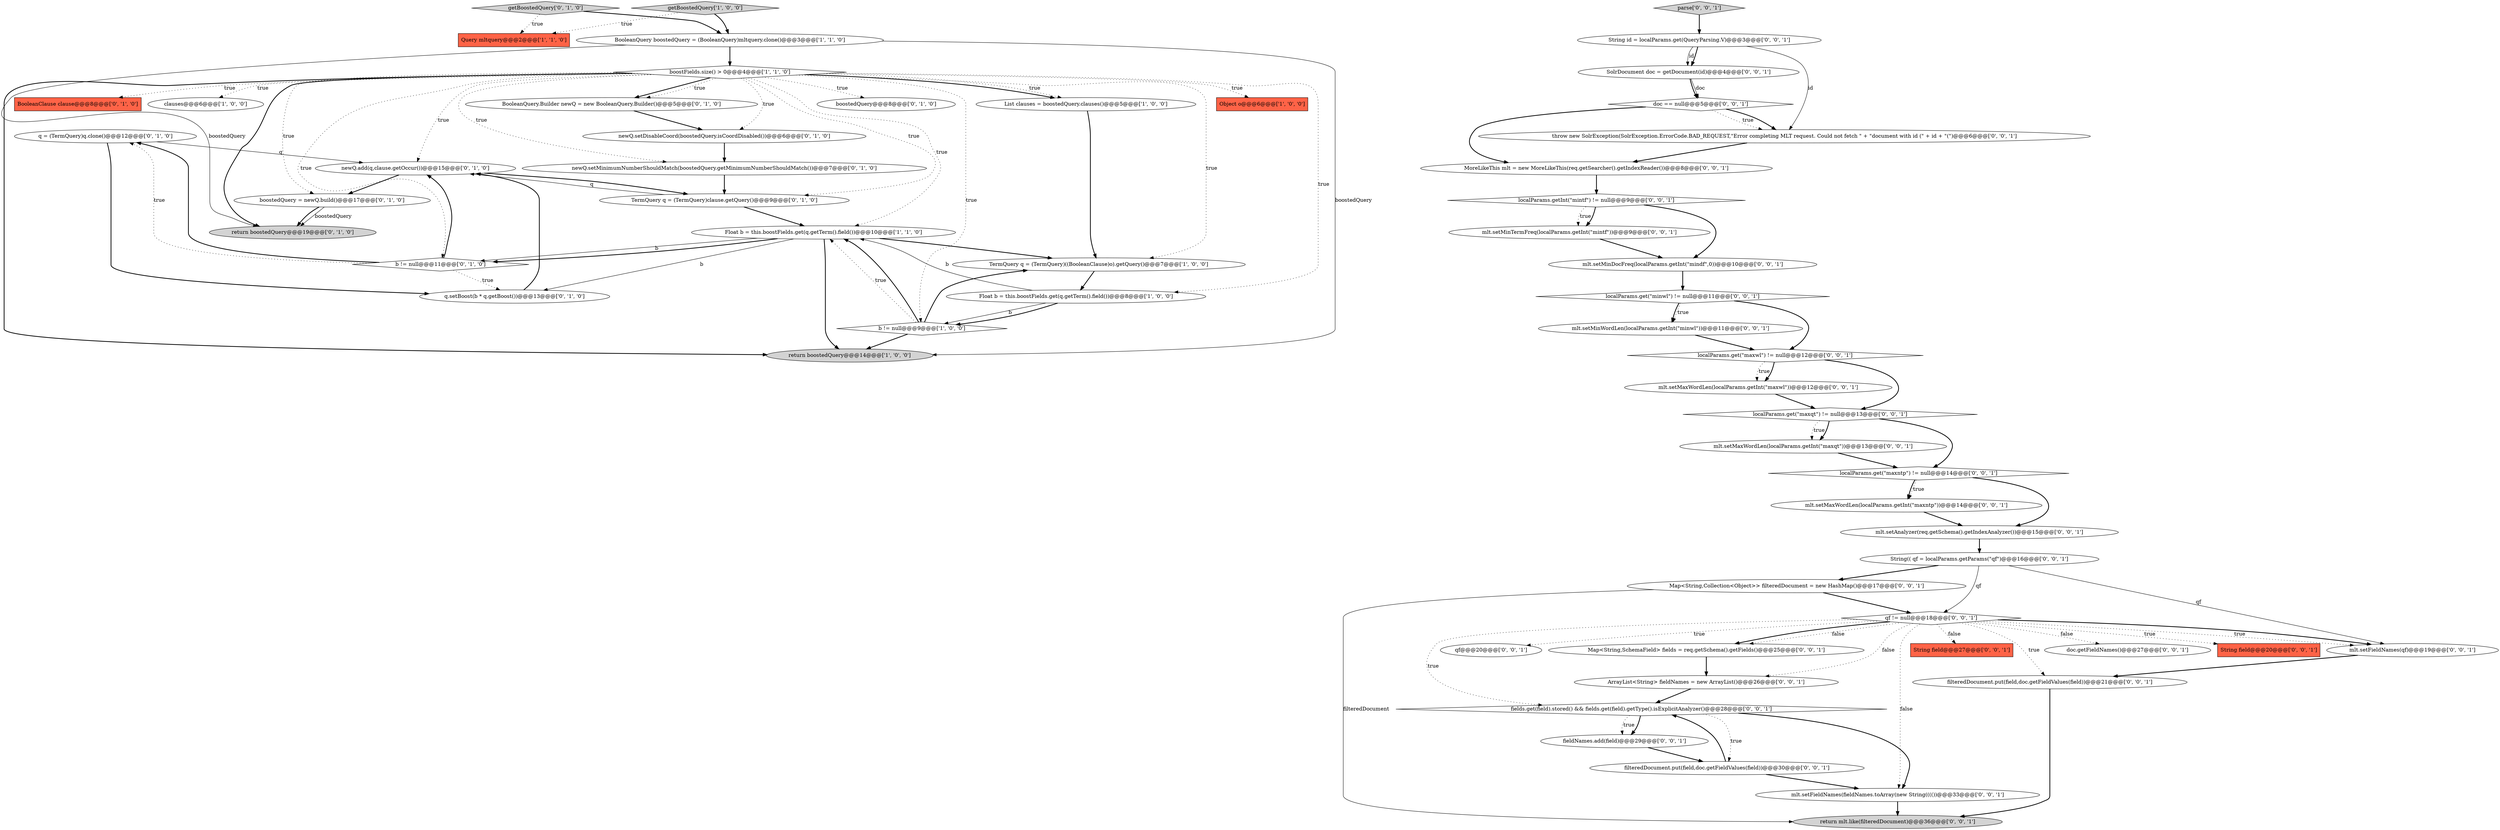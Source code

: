 digraph {
15 [style = filled, label = "q = (TermQuery)q.clone()@@@12@@@['0', '1', '0']", fillcolor = white, shape = ellipse image = "AAA1AAABBB2BBB"];
13 [style = filled, label = "getBoostedQuery['0', '1', '0']", fillcolor = lightgray, shape = diamond image = "AAA0AAABBB2BBB"];
18 [style = filled, label = "b != null@@@11@@@['0', '1', '0']", fillcolor = white, shape = diamond image = "AAA0AAABBB2BBB"];
30 [style = filled, label = "mlt.setMinTermFreq(localParams.getInt(\"mintf\"))@@@9@@@['0', '0', '1']", fillcolor = white, shape = ellipse image = "AAA0AAABBB3BBB"];
57 [style = filled, label = "mlt.setMinDocFreq(localParams.getInt(\"mindf\",0))@@@10@@@['0', '0', '1']", fillcolor = white, shape = ellipse image = "AAA0AAABBB3BBB"];
48 [style = filled, label = "ArrayList<String> fieldNames = new ArrayList()@@@26@@@['0', '0', '1']", fillcolor = white, shape = ellipse image = "AAA0AAABBB3BBB"];
41 [style = filled, label = "String id = localParams.get(QueryParsing.V)@@@3@@@['0', '0', '1']", fillcolor = white, shape = ellipse image = "AAA0AAABBB3BBB"];
55 [style = filled, label = "mlt.setFieldNames(qf)@@@19@@@['0', '0', '1']", fillcolor = white, shape = ellipse image = "AAA0AAABBB3BBB"];
0 [style = filled, label = "Object o@@@6@@@['1', '0', '0']", fillcolor = tomato, shape = box image = "AAA0AAABBB1BBB"];
36 [style = filled, label = "parse['0', '0', '1']", fillcolor = lightgray, shape = diamond image = "AAA0AAABBB3BBB"];
34 [style = filled, label = "localParams.getInt(\"mintf\") != null@@@9@@@['0', '0', '1']", fillcolor = white, shape = diamond image = "AAA0AAABBB3BBB"];
11 [style = filled, label = "getBoostedQuery['1', '0', '0']", fillcolor = lightgray, shape = diamond image = "AAA0AAABBB1BBB"];
22 [style = filled, label = "newQ.add(q,clause.getOccur())@@@15@@@['0', '1', '0']", fillcolor = white, shape = ellipse image = "AAA1AAABBB2BBB"];
58 [style = filled, label = "Map<String,Collection<Object>> filteredDocument = new HashMap()@@@17@@@['0', '0', '1']", fillcolor = white, shape = ellipse image = "AAA0AAABBB3BBB"];
8 [style = filled, label = "boostFields.size() > 0@@@4@@@['1', '1', '0']", fillcolor = white, shape = diamond image = "AAA0AAABBB1BBB"];
32 [style = filled, label = "String field@@@27@@@['0', '0', '1']", fillcolor = tomato, shape = box image = "AAA0AAABBB3BBB"];
50 [style = filled, label = "String(( qf = localParams.getParams(\"qf\")@@@16@@@['0', '0', '1']", fillcolor = white, shape = ellipse image = "AAA0AAABBB3BBB"];
10 [style = filled, label = "return boostedQuery@@@14@@@['1', '0', '0']", fillcolor = lightgray, shape = ellipse image = "AAA0AAABBB1BBB"];
17 [style = filled, label = "BooleanClause clause@@@8@@@['0', '1', '0']", fillcolor = tomato, shape = box image = "AAA0AAABBB2BBB"];
43 [style = filled, label = "SolrDocument doc = getDocument(id)@@@4@@@['0', '0', '1']", fillcolor = white, shape = ellipse image = "AAA0AAABBB3BBB"];
1 [style = filled, label = "clauses@@@6@@@['1', '0', '0']", fillcolor = white, shape = ellipse image = "AAA0AAABBB1BBB"];
24 [style = filled, label = "newQ.setMinimumNumberShouldMatch(boostedQuery.getMinimumNumberShouldMatch())@@@7@@@['0', '1', '0']", fillcolor = white, shape = ellipse image = "AAA0AAABBB2BBB"];
21 [style = filled, label = "boostedQuery = newQ.build()@@@17@@@['0', '1', '0']", fillcolor = white, shape = ellipse image = "AAA1AAABBB2BBB"];
23 [style = filled, label = "newQ.setDisableCoord(boostedQuery.isCoordDisabled())@@@6@@@['0', '1', '0']", fillcolor = white, shape = ellipse image = "AAA0AAABBB2BBB"];
12 [style = filled, label = "return boostedQuery@@@19@@@['0', '1', '0']", fillcolor = lightgray, shape = ellipse image = "AAA0AAABBB2BBB"];
14 [style = filled, label = "TermQuery q = (TermQuery)clause.getQuery()@@@9@@@['0', '1', '0']", fillcolor = white, shape = ellipse image = "AAA1AAABBB2BBB"];
38 [style = filled, label = "mlt.setMaxWordLen(localParams.getInt(\"maxqt\"))@@@13@@@['0', '0', '1']", fillcolor = white, shape = ellipse image = "AAA0AAABBB3BBB"];
40 [style = filled, label = "mlt.setFieldNames(fieldNames.toArray(new String(((())@@@33@@@['0', '0', '1']", fillcolor = white, shape = ellipse image = "AAA0AAABBB3BBB"];
52 [style = filled, label = "MoreLikeThis mlt = new MoreLikeThis(req.getSearcher().getIndexReader())@@@8@@@['0', '0', '1']", fillcolor = white, shape = ellipse image = "AAA0AAABBB3BBB"];
2 [style = filled, label = "Query mltquery@@@2@@@['1', '1', '0']", fillcolor = tomato, shape = box image = "AAA0AAABBB1BBB"];
16 [style = filled, label = "q.setBoost(b * q.getBoost())@@@13@@@['0', '1', '0']", fillcolor = white, shape = ellipse image = "AAA0AAABBB2BBB"];
53 [style = filled, label = "mlt.setMaxWordLen(localParams.getInt(\"maxwl\"))@@@12@@@['0', '0', '1']", fillcolor = white, shape = ellipse image = "AAA0AAABBB3BBB"];
54 [style = filled, label = "mlt.setMinWordLen(localParams.getInt(\"minwl\"))@@@11@@@['0', '0', '1']", fillcolor = white, shape = ellipse image = "AAA0AAABBB3BBB"];
56 [style = filled, label = "mlt.setMaxWordLen(localParams.getInt(\"maxntp\"))@@@14@@@['0', '0', '1']", fillcolor = white, shape = ellipse image = "AAA0AAABBB3BBB"];
5 [style = filled, label = "Float b = this.boostFields.get(q.getTerm().field())@@@8@@@['1', '0', '0']", fillcolor = white, shape = ellipse image = "AAA0AAABBB1BBB"];
29 [style = filled, label = "doc.getFieldNames()@@@27@@@['0', '0', '1']", fillcolor = white, shape = ellipse image = "AAA0AAABBB3BBB"];
3 [style = filled, label = "TermQuery q = (TermQuery)((BooleanClause)o).getQuery()@@@7@@@['1', '0', '0']", fillcolor = white, shape = ellipse image = "AAA0AAABBB1BBB"];
44 [style = filled, label = "localParams.get(\"maxwl\") != null@@@12@@@['0', '0', '1']", fillcolor = white, shape = diamond image = "AAA0AAABBB3BBB"];
28 [style = filled, label = "filteredDocument.put(field,doc.getFieldValues(field))@@@30@@@['0', '0', '1']", fillcolor = white, shape = ellipse image = "AAA0AAABBB3BBB"];
20 [style = filled, label = "BooleanQuery.Builder newQ = new BooleanQuery.Builder()@@@5@@@['0', '1', '0']", fillcolor = white, shape = ellipse image = "AAA0AAABBB2BBB"];
7 [style = filled, label = "b != null@@@9@@@['1', '0', '0']", fillcolor = white, shape = diamond image = "AAA0AAABBB1BBB"];
19 [style = filled, label = "boostedQuery@@@8@@@['0', '1', '0']", fillcolor = white, shape = ellipse image = "AAA1AAABBB2BBB"];
6 [style = filled, label = "Float b = this.boostFields.get(q.getTerm().field())@@@10@@@['1', '1', '0']", fillcolor = white, shape = ellipse image = "AAA0AAABBB1BBB"];
35 [style = filled, label = "qf != null@@@18@@@['0', '0', '1']", fillcolor = white, shape = diamond image = "AAA0AAABBB3BBB"];
51 [style = filled, label = "String field@@@20@@@['0', '0', '1']", fillcolor = tomato, shape = box image = "AAA0AAABBB3BBB"];
4 [style = filled, label = "BooleanQuery boostedQuery = (BooleanQuery)mltquery.clone()@@@3@@@['1', '1', '0']", fillcolor = white, shape = ellipse image = "AAA0AAABBB1BBB"];
49 [style = filled, label = "return mlt.like(filteredDocument)@@@36@@@['0', '0', '1']", fillcolor = lightgray, shape = ellipse image = "AAA0AAABBB3BBB"];
47 [style = filled, label = "localParams.get(\"maxntp\") != null@@@14@@@['0', '0', '1']", fillcolor = white, shape = diamond image = "AAA0AAABBB3BBB"];
45 [style = filled, label = "mlt.setAnalyzer(req.getSchema().getIndexAnalyzer())@@@15@@@['0', '0', '1']", fillcolor = white, shape = ellipse image = "AAA0AAABBB3BBB"];
42 [style = filled, label = "localParams.get(\"minwl\") != null@@@11@@@['0', '0', '1']", fillcolor = white, shape = diamond image = "AAA0AAABBB3BBB"];
31 [style = filled, label = "Map<String,SchemaField> fields = req.getSchema().getFields()@@@25@@@['0', '0', '1']", fillcolor = white, shape = ellipse image = "AAA0AAABBB3BBB"];
25 [style = filled, label = "fields.get(field).stored() && fields.get(field).getType().isExplicitAnalyzer()@@@28@@@['0', '0', '1']", fillcolor = white, shape = diamond image = "AAA0AAABBB3BBB"];
9 [style = filled, label = "List clauses = boostedQuery.clauses()@@@5@@@['1', '0', '0']", fillcolor = white, shape = ellipse image = "AAA0AAABBB1BBB"];
33 [style = filled, label = "qf@@@20@@@['0', '0', '1']", fillcolor = white, shape = ellipse image = "AAA0AAABBB3BBB"];
46 [style = filled, label = "throw new SolrException(SolrException.ErrorCode.BAD_REQUEST,\"Error completing MLT request. Could not fetch \" + \"document with id (\" + id + \"(\")@@@6@@@['0', '0', '1']", fillcolor = white, shape = ellipse image = "AAA0AAABBB3BBB"];
39 [style = filled, label = "filteredDocument.put(field,doc.getFieldValues(field))@@@21@@@['0', '0', '1']", fillcolor = white, shape = ellipse image = "AAA0AAABBB3BBB"];
26 [style = filled, label = "fieldNames.add(field)@@@29@@@['0', '0', '1']", fillcolor = white, shape = ellipse image = "AAA0AAABBB3BBB"];
37 [style = filled, label = "doc == null@@@5@@@['0', '0', '1']", fillcolor = white, shape = diamond image = "AAA0AAABBB3BBB"];
27 [style = filled, label = "localParams.get(\"maxqt\") != null@@@13@@@['0', '0', '1']", fillcolor = white, shape = diamond image = "AAA0AAABBB3BBB"];
50->55 [style = solid, label="qf"];
20->23 [style = bold, label=""];
56->45 [style = bold, label=""];
35->40 [style = dotted, label="false"];
11->4 [style = bold, label=""];
38->47 [style = bold, label=""];
6->18 [style = solid, label="b"];
21->12 [style = solid, label="boostedQuery"];
8->24 [style = dotted, label="true"];
25->26 [style = bold, label=""];
37->46 [style = dotted, label="true"];
35->32 [style = dotted, label="false"];
7->6 [style = bold, label=""];
40->49 [style = bold, label=""];
4->8 [style = bold, label=""];
25->26 [style = dotted, label="true"];
8->19 [style = dotted, label="true"];
35->29 [style = dotted, label="false"];
35->25 [style = dotted, label="true"];
22->14 [style = bold, label=""];
57->42 [style = bold, label=""];
15->16 [style = bold, label=""];
58->49 [style = solid, label="filteredDocument"];
14->22 [style = solid, label="q"];
8->5 [style = dotted, label="true"];
55->39 [style = bold, label=""];
41->46 [style = solid, label="id"];
24->14 [style = bold, label=""];
35->55 [style = dotted, label="true"];
47->45 [style = bold, label=""];
42->44 [style = bold, label=""];
35->39 [style = dotted, label="true"];
8->20 [style = bold, label=""];
48->25 [style = bold, label=""];
41->43 [style = solid, label="id"];
53->27 [style = bold, label=""];
6->16 [style = solid, label="b"];
42->54 [style = bold, label=""];
27->38 [style = dotted, label="true"];
4->12 [style = solid, label="boostedQuery"];
8->20 [style = dotted, label="true"];
25->28 [style = dotted, label="true"];
5->7 [style = solid, label="b"];
36->41 [style = bold, label=""];
34->30 [style = dotted, label="true"];
30->57 [style = bold, label=""];
47->56 [style = bold, label=""];
44->27 [style = bold, label=""];
22->21 [style = bold, label=""];
34->30 [style = bold, label=""];
8->10 [style = bold, label=""];
5->7 [style = bold, label=""];
58->35 [style = bold, label=""];
8->0 [style = dotted, label="true"];
18->15 [style = bold, label=""];
6->18 [style = bold, label=""];
11->2 [style = dotted, label="true"];
35->31 [style = dotted, label="false"];
39->49 [style = bold, label=""];
13->4 [style = bold, label=""];
35->31 [style = bold, label=""];
18->22 [style = bold, label=""];
27->47 [style = bold, label=""];
27->38 [style = bold, label=""];
44->53 [style = dotted, label="true"];
8->6 [style = dotted, label="true"];
50->35 [style = solid, label="qf"];
16->22 [style = bold, label=""];
8->7 [style = dotted, label="true"];
8->22 [style = dotted, label="true"];
7->6 [style = dotted, label="true"];
35->55 [style = bold, label=""];
7->3 [style = bold, label=""];
46->52 [style = bold, label=""];
50->58 [style = bold, label=""];
6->3 [style = bold, label=""];
26->28 [style = bold, label=""];
44->53 [style = bold, label=""];
5->6 [style = solid, label="b"];
8->3 [style = dotted, label="true"];
37->46 [style = bold, label=""];
45->50 [style = bold, label=""];
8->18 [style = dotted, label="true"];
8->1 [style = dotted, label="true"];
25->40 [style = bold, label=""];
8->17 [style = dotted, label="true"];
35->48 [style = dotted, label="false"];
47->56 [style = dotted, label="true"];
18->15 [style = dotted, label="true"];
8->23 [style = dotted, label="true"];
8->9 [style = bold, label=""];
8->12 [style = bold, label=""];
23->24 [style = bold, label=""];
7->10 [style = bold, label=""];
31->48 [style = bold, label=""];
35->33 [style = dotted, label="true"];
8->21 [style = dotted, label="true"];
41->43 [style = bold, label=""];
9->3 [style = bold, label=""];
37->52 [style = bold, label=""];
43->37 [style = bold, label=""];
35->51 [style = dotted, label="true"];
3->5 [style = bold, label=""];
21->12 [style = bold, label=""];
6->10 [style = bold, label=""];
34->57 [style = bold, label=""];
54->44 [style = bold, label=""];
18->16 [style = dotted, label="true"];
15->22 [style = solid, label="q"];
13->2 [style = dotted, label="true"];
4->10 [style = solid, label="boostedQuery"];
14->6 [style = bold, label=""];
8->14 [style = dotted, label="true"];
28->40 [style = bold, label=""];
52->34 [style = bold, label=""];
43->37 [style = solid, label="doc"];
28->25 [style = bold, label=""];
42->54 [style = dotted, label="true"];
8->9 [style = dotted, label="true"];
}
